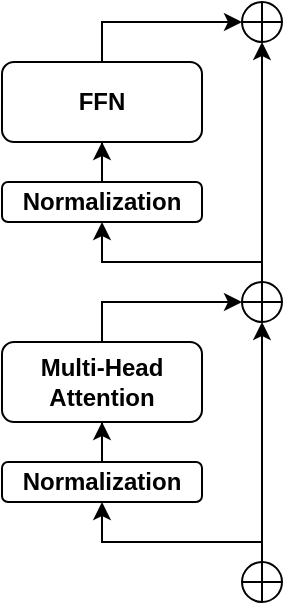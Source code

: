<mxfile version="27.2.0">
  <diagram name="Page-1" id="5bNC3NUiAO7fr8K-680Z">
    <mxGraphModel dx="598" dy="354" grid="1" gridSize="10" guides="1" tooltips="1" connect="1" arrows="1" fold="1" page="1" pageScale="1" pageWidth="850" pageHeight="1100" math="0" shadow="0">
      <root>
        <mxCell id="0" />
        <mxCell id="1" parent="0" />
        <mxCell id="x3BcfAPWwikc5Mpsq-v--2" value="&lt;b&gt;FFN&lt;/b&gt;" style="rounded=1;whiteSpace=wrap;html=1;" vertex="1" parent="1">
          <mxGeometry x="350" y="150" width="100" height="40" as="geometry" />
        </mxCell>
        <mxCell id="x3BcfAPWwikc5Mpsq-v--4" value="" style="edgeStyle=orthogonalEdgeStyle;rounded=0;orthogonalLoop=1;jettySize=auto;html=1;" edge="1" parent="1" source="x3BcfAPWwikc5Mpsq-v--3" target="x3BcfAPWwikc5Mpsq-v--2">
          <mxGeometry relative="1" as="geometry" />
        </mxCell>
        <mxCell id="x3BcfAPWwikc5Mpsq-v--3" value="Normalization" style="rounded=1;whiteSpace=wrap;html=1;fontStyle=1" vertex="1" parent="1">
          <mxGeometry x="350" y="210" width="100" height="20" as="geometry" />
        </mxCell>
        <mxCell id="x3BcfAPWwikc5Mpsq-v--6" value="" style="verticalLabelPosition=bottom;verticalAlign=top;html=1;shape=mxgraph.flowchart.summing_function;fontStyle=0" vertex="1" parent="1">
          <mxGeometry x="470" y="120" width="20" height="20" as="geometry" />
        </mxCell>
        <mxCell id="x3BcfAPWwikc5Mpsq-v--7" style="edgeStyle=orthogonalEdgeStyle;rounded=0;orthogonalLoop=1;jettySize=auto;html=1;" edge="1" parent="1" source="x3BcfAPWwikc5Mpsq-v--2" target="x3BcfAPWwikc5Mpsq-v--6">
          <mxGeometry relative="1" as="geometry">
            <mxPoint x="470" y="70" as="targetPoint" />
            <Array as="points">
              <mxPoint x="400" y="130" />
            </Array>
          </mxGeometry>
        </mxCell>
        <mxCell id="x3BcfAPWwikc5Mpsq-v--11" style="edgeStyle=orthogonalEdgeStyle;rounded=0;orthogonalLoop=1;jettySize=auto;html=1;" edge="1" parent="1" source="x3BcfAPWwikc5Mpsq-v--18" target="x3BcfAPWwikc5Mpsq-v--6">
          <mxGeometry relative="1" as="geometry">
            <mxPoint x="500" y="210" as="targetPoint" />
            <mxPoint x="460" y="280" as="sourcePoint" />
          </mxGeometry>
        </mxCell>
        <mxCell id="x3BcfAPWwikc5Mpsq-v--12" style="edgeStyle=orthogonalEdgeStyle;rounded=0;orthogonalLoop=1;jettySize=auto;html=1;" edge="1" parent="1" source="x3BcfAPWwikc5Mpsq-v--18" target="x3BcfAPWwikc5Mpsq-v--3">
          <mxGeometry relative="1" as="geometry">
            <mxPoint x="460" y="260" as="sourcePoint" />
            <Array as="points">
              <mxPoint x="480" y="250" />
              <mxPoint x="400" y="250" />
            </Array>
          </mxGeometry>
        </mxCell>
        <mxCell id="x3BcfAPWwikc5Mpsq-v--15" value="&lt;b&gt;Multi-Head Attention&lt;/b&gt;" style="rounded=1;whiteSpace=wrap;html=1;" vertex="1" parent="1">
          <mxGeometry x="350" y="290" width="100" height="40" as="geometry" />
        </mxCell>
        <mxCell id="x3BcfAPWwikc5Mpsq-v--16" value="" style="edgeStyle=orthogonalEdgeStyle;rounded=0;orthogonalLoop=1;jettySize=auto;html=1;" edge="1" parent="1" source="x3BcfAPWwikc5Mpsq-v--17" target="x3BcfAPWwikc5Mpsq-v--15">
          <mxGeometry relative="1" as="geometry" />
        </mxCell>
        <mxCell id="x3BcfAPWwikc5Mpsq-v--17" value="Normalization" style="rounded=1;whiteSpace=wrap;html=1;fontStyle=1" vertex="1" parent="1">
          <mxGeometry x="350" y="350" width="100" height="20" as="geometry" />
        </mxCell>
        <mxCell id="x3BcfAPWwikc5Mpsq-v--18" value="" style="verticalLabelPosition=bottom;verticalAlign=top;html=1;shape=mxgraph.flowchart.summing_function;fontStyle=0" vertex="1" parent="1">
          <mxGeometry x="470" y="260" width="20" height="20" as="geometry" />
        </mxCell>
        <mxCell id="x3BcfAPWwikc5Mpsq-v--19" style="edgeStyle=orthogonalEdgeStyle;rounded=0;orthogonalLoop=1;jettySize=auto;html=1;" edge="1" parent="1" source="x3BcfAPWwikc5Mpsq-v--15" target="x3BcfAPWwikc5Mpsq-v--18">
          <mxGeometry relative="1" as="geometry">
            <mxPoint x="470" y="240" as="targetPoint" />
            <Array as="points">
              <mxPoint x="400" y="270" />
            </Array>
          </mxGeometry>
        </mxCell>
        <mxCell id="x3BcfAPWwikc5Mpsq-v--20" style="edgeStyle=orthogonalEdgeStyle;rounded=0;orthogonalLoop=1;jettySize=auto;html=1;" edge="1" parent="1" source="x3BcfAPWwikc5Mpsq-v--22" target="x3BcfAPWwikc5Mpsq-v--18">
          <mxGeometry relative="1" as="geometry">
            <mxPoint x="500" y="380" as="targetPoint" />
          </mxGeometry>
        </mxCell>
        <mxCell id="x3BcfAPWwikc5Mpsq-v--21" style="edgeStyle=orthogonalEdgeStyle;rounded=0;orthogonalLoop=1;jettySize=auto;html=1;" edge="1" parent="1" source="x3BcfAPWwikc5Mpsq-v--22" target="x3BcfAPWwikc5Mpsq-v--17">
          <mxGeometry relative="1" as="geometry">
            <Array as="points">
              <mxPoint x="480" y="390" />
              <mxPoint x="400" y="390" />
            </Array>
          </mxGeometry>
        </mxCell>
        <mxCell id="x3BcfAPWwikc5Mpsq-v--22" value="" style="verticalLabelPosition=bottom;verticalAlign=top;html=1;shape=mxgraph.flowchart.summing_function;fontStyle=0" vertex="1" parent="1">
          <mxGeometry x="470" y="400" width="20" height="20" as="geometry" />
        </mxCell>
      </root>
    </mxGraphModel>
  </diagram>
</mxfile>
